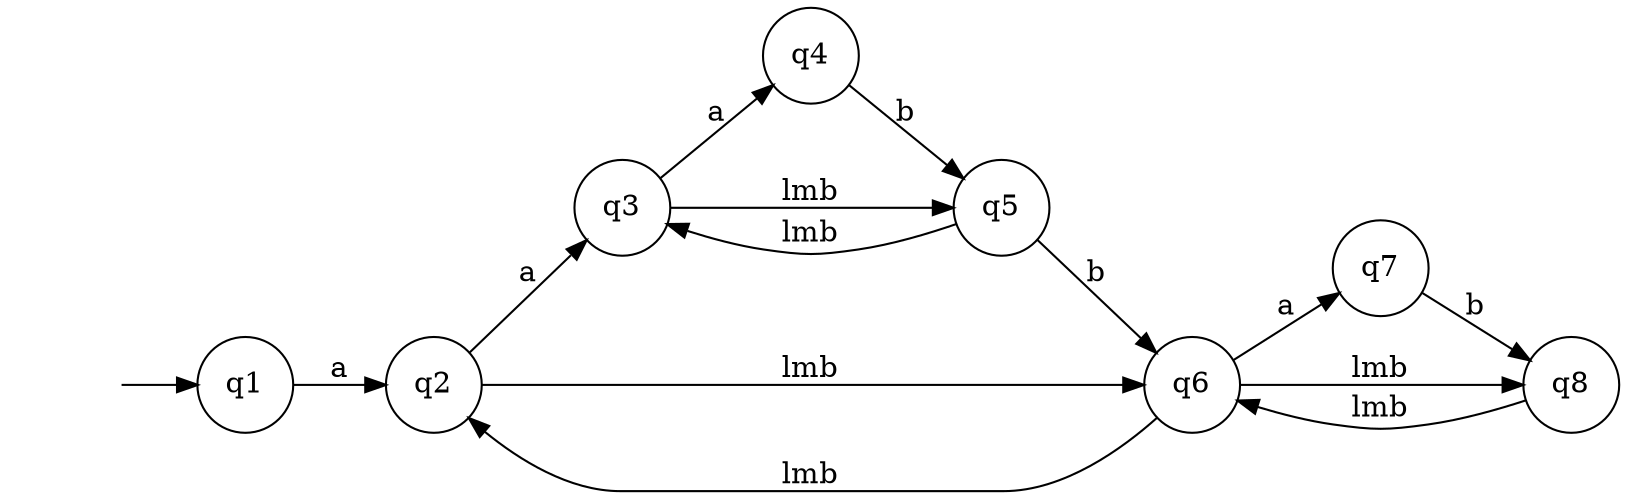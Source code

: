 digraph task3_2_nka {
    rankdir=LR;
    node [shape = doublecircle]; 
    node [shape = circle];
    "" [shape = none];
    "" -> q1;
    q1 -> q2 [label="a"];
    q2 -> q3 [label="a"];
    q3 -> q4 [label="a"];
    q4 -> q5 [label="b"];
    q5 -> q3 [label="lmb"];
    q5 -> q6 [label="b"];
    q2 -> q6 [label="lmb"];
    q6 -> q2 [label="lmb"];
    q6 -> q7 [label="a"];
    q7 -> q8 [label="b"];
    q6 -> q8 [label="lmb"];
    q8 -> q6 [label="lmb"];
    q3 -> q5 [label="lmb"];
}